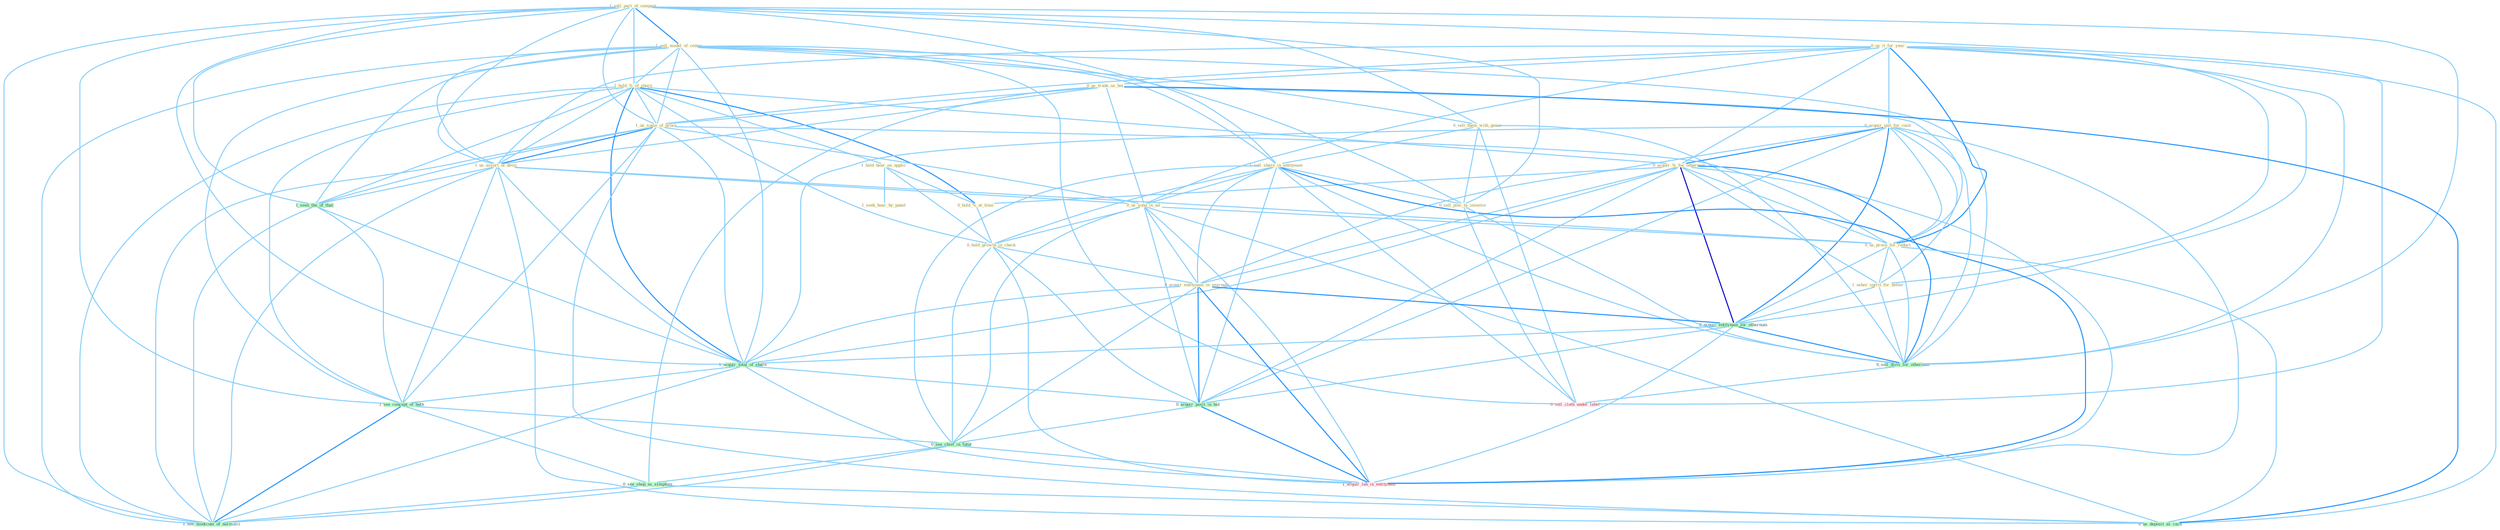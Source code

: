 Graph G{ 
    node
    [shape=polygon,style=filled,width=.5,height=.06,color="#BDFCC9",fixedsize=true,fontsize=4,
    fontcolor="#2f4f4f"];
    {node
    [color="#ffffe0", fontcolor="#8b7d6b"] "1_sell_part_of_compani " "1_sell_model_of_center " "0_sell_them_with_gener " "0_us_it_for_year " "1_hold_%_of_share " "1_hold_hear_on_applic " "0_acquir_unit_for_cash " "0_acquir_%_for_othernum " "1_seek_hear_by_panel " "0_us_trade_as_boi " "1_us_some_of_proce " "1_us_assort_of_devic " "0_hold_%_at_time " "1_sell_share_in_entitynam " "0_us_song_in_ad " "0_sell_piec_to_investor " "0_hold_growth_in_check " "0_acquir_entitynam_in_yearnum " "0_us_proce_for_reduct " "1_usher_spirit_for_better "}
{node [color="#fff0f5", fontcolor="#b22222"] "0_sell_cloth_under_label " "1_acquir_lab_in_entitynam "}
edge [color="#B0E2FF"];

	"1_sell_part_of_compani " -- "1_sell_model_of_center " [w="2", color="#1e90ff" , len=0.8];
	"1_sell_part_of_compani " -- "0_sell_them_with_gener " [w="1", color="#87cefa" ];
	"1_sell_part_of_compani " -- "1_hold_%_of_share " [w="1", color="#87cefa" ];
	"1_sell_part_of_compani " -- "1_us_some_of_proce " [w="1", color="#87cefa" ];
	"1_sell_part_of_compani " -- "1_us_assort_of_devic " [w="1", color="#87cefa" ];
	"1_sell_part_of_compani " -- "1_sell_share_in_entitynam " [w="1", color="#87cefa" ];
	"1_sell_part_of_compani " -- "0_sell_piec_to_investor " [w="1", color="#87cefa" ];
	"1_sell_part_of_compani " -- "1_seen_the_of_that " [w="1", color="#87cefa" ];
	"1_sell_part_of_compani " -- "0_sell_divis_for_othernum " [w="1", color="#87cefa" ];
	"1_sell_part_of_compani " -- "1_acquir_total_of_share " [w="1", color="#87cefa" ];
	"1_sell_part_of_compani " -- "0_sell_cloth_under_label " [w="1", color="#87cefa" ];
	"1_sell_part_of_compani " -- "1_see_concept_of_both " [w="1", color="#87cefa" ];
	"1_sell_part_of_compani " -- "1_see_modicum_of_normalci " [w="1", color="#87cefa" ];
	"1_sell_model_of_center " -- "0_sell_them_with_gener " [w="1", color="#87cefa" ];
	"1_sell_model_of_center " -- "1_hold_%_of_share " [w="1", color="#87cefa" ];
	"1_sell_model_of_center " -- "1_us_some_of_proce " [w="1", color="#87cefa" ];
	"1_sell_model_of_center " -- "1_us_assort_of_devic " [w="1", color="#87cefa" ];
	"1_sell_model_of_center " -- "1_sell_share_in_entitynam " [w="1", color="#87cefa" ];
	"1_sell_model_of_center " -- "0_sell_piec_to_investor " [w="1", color="#87cefa" ];
	"1_sell_model_of_center " -- "1_seen_the_of_that " [w="1", color="#87cefa" ];
	"1_sell_model_of_center " -- "0_sell_divis_for_othernum " [w="1", color="#87cefa" ];
	"1_sell_model_of_center " -- "1_acquir_total_of_share " [w="1", color="#87cefa" ];
	"1_sell_model_of_center " -- "0_sell_cloth_under_label " [w="1", color="#87cefa" ];
	"1_sell_model_of_center " -- "1_see_concept_of_both " [w="1", color="#87cefa" ];
	"1_sell_model_of_center " -- "1_see_modicum_of_normalci " [w="1", color="#87cefa" ];
	"0_sell_them_with_gener " -- "1_sell_share_in_entitynam " [w="1", color="#87cefa" ];
	"0_sell_them_with_gener " -- "0_sell_piec_to_investor " [w="1", color="#87cefa" ];
	"0_sell_them_with_gener " -- "0_sell_divis_for_othernum " [w="1", color="#87cefa" ];
	"0_sell_them_with_gener " -- "0_sell_cloth_under_label " [w="1", color="#87cefa" ];
	"0_us_it_for_year " -- "0_acquir_unit_for_cash " [w="1", color="#87cefa" ];
	"0_us_it_for_year " -- "0_acquir_%_for_othernum " [w="1", color="#87cefa" ];
	"0_us_it_for_year " -- "0_us_trade_as_boi " [w="1", color="#87cefa" ];
	"0_us_it_for_year " -- "1_us_some_of_proce " [w="1", color="#87cefa" ];
	"0_us_it_for_year " -- "1_us_assort_of_devic " [w="1", color="#87cefa" ];
	"0_us_it_for_year " -- "0_us_song_in_ad " [w="1", color="#87cefa" ];
	"0_us_it_for_year " -- "0_us_proce_for_reduct " [w="2", color="#1e90ff" , len=0.8];
	"0_us_it_for_year " -- "1_usher_spirit_for_better " [w="1", color="#87cefa" ];
	"0_us_it_for_year " -- "0_acquir_entitynam_for_othernum " [w="1", color="#87cefa" ];
	"0_us_it_for_year " -- "0_sell_divis_for_othernum " [w="1", color="#87cefa" ];
	"0_us_it_for_year " -- "0_us_deposit_as_cach " [w="1", color="#87cefa" ];
	"1_hold_%_of_share " -- "1_hold_hear_on_applic " [w="1", color="#87cefa" ];
	"1_hold_%_of_share " -- "0_acquir_%_for_othernum " [w="1", color="#87cefa" ];
	"1_hold_%_of_share " -- "1_us_some_of_proce " [w="1", color="#87cefa" ];
	"1_hold_%_of_share " -- "1_us_assort_of_devic " [w="1", color="#87cefa" ];
	"1_hold_%_of_share " -- "0_hold_%_at_time " [w="2", color="#1e90ff" , len=0.8];
	"1_hold_%_of_share " -- "0_hold_growth_in_check " [w="1", color="#87cefa" ];
	"1_hold_%_of_share " -- "1_seen_the_of_that " [w="1", color="#87cefa" ];
	"1_hold_%_of_share " -- "1_acquir_total_of_share " [w="2", color="#1e90ff" , len=0.8];
	"1_hold_%_of_share " -- "1_see_concept_of_both " [w="1", color="#87cefa" ];
	"1_hold_%_of_share " -- "1_see_modicum_of_normalci " [w="1", color="#87cefa" ];
	"1_hold_hear_on_applic " -- "1_seek_hear_by_panel " [w="1", color="#87cefa" ];
	"1_hold_hear_on_applic " -- "0_hold_%_at_time " [w="1", color="#87cefa" ];
	"1_hold_hear_on_applic " -- "0_hold_growth_in_check " [w="1", color="#87cefa" ];
	"0_acquir_unit_for_cash " -- "0_acquir_%_for_othernum " [w="2", color="#1e90ff" , len=0.8];
	"0_acquir_unit_for_cash " -- "0_acquir_entitynam_in_yearnum " [w="1", color="#87cefa" ];
	"0_acquir_unit_for_cash " -- "0_us_proce_for_reduct " [w="1", color="#87cefa" ];
	"0_acquir_unit_for_cash " -- "1_usher_spirit_for_better " [w="1", color="#87cefa" ];
	"0_acquir_unit_for_cash " -- "0_acquir_entitynam_for_othernum " [w="2", color="#1e90ff" , len=0.8];
	"0_acquir_unit_for_cash " -- "0_sell_divis_for_othernum " [w="1", color="#87cefa" ];
	"0_acquir_unit_for_cash " -- "1_acquir_total_of_share " [w="1", color="#87cefa" ];
	"0_acquir_unit_for_cash " -- "0_acquir_posit_in_bid " [w="1", color="#87cefa" ];
	"0_acquir_unit_for_cash " -- "1_acquir_lab_in_entitynam " [w="1", color="#87cefa" ];
	"0_acquir_%_for_othernum " -- "0_hold_%_at_time " [w="1", color="#87cefa" ];
	"0_acquir_%_for_othernum " -- "0_acquir_entitynam_in_yearnum " [w="1", color="#87cefa" ];
	"0_acquir_%_for_othernum " -- "0_us_proce_for_reduct " [w="1", color="#87cefa" ];
	"0_acquir_%_for_othernum " -- "1_usher_spirit_for_better " [w="1", color="#87cefa" ];
	"0_acquir_%_for_othernum " -- "0_acquir_entitynam_for_othernum " [w="3", color="#0000cd" , len=0.6];
	"0_acquir_%_for_othernum " -- "0_sell_divis_for_othernum " [w="2", color="#1e90ff" , len=0.8];
	"0_acquir_%_for_othernum " -- "1_acquir_total_of_share " [w="1", color="#87cefa" ];
	"0_acquir_%_for_othernum " -- "0_acquir_posit_in_bid " [w="1", color="#87cefa" ];
	"0_acquir_%_for_othernum " -- "1_acquir_lab_in_entitynam " [w="1", color="#87cefa" ];
	"0_us_trade_as_boi " -- "1_us_some_of_proce " [w="1", color="#87cefa" ];
	"0_us_trade_as_boi " -- "1_us_assort_of_devic " [w="1", color="#87cefa" ];
	"0_us_trade_as_boi " -- "0_us_song_in_ad " [w="1", color="#87cefa" ];
	"0_us_trade_as_boi " -- "0_us_proce_for_reduct " [w="1", color="#87cefa" ];
	"0_us_trade_as_boi " -- "0_see_shop_as_symptom " [w="1", color="#87cefa" ];
	"0_us_trade_as_boi " -- "0_us_deposit_as_cach " [w="2", color="#1e90ff" , len=0.8];
	"1_us_some_of_proce " -- "1_us_assort_of_devic " [w="2", color="#1e90ff" , len=0.8];
	"1_us_some_of_proce " -- "0_us_song_in_ad " [w="1", color="#87cefa" ];
	"1_us_some_of_proce " -- "0_us_proce_for_reduct " [w="1", color="#87cefa" ];
	"1_us_some_of_proce " -- "1_seen_the_of_that " [w="1", color="#87cefa" ];
	"1_us_some_of_proce " -- "1_acquir_total_of_share " [w="1", color="#87cefa" ];
	"1_us_some_of_proce " -- "1_see_concept_of_both " [w="1", color="#87cefa" ];
	"1_us_some_of_proce " -- "0_us_deposit_as_cach " [w="1", color="#87cefa" ];
	"1_us_some_of_proce " -- "1_see_modicum_of_normalci " [w="1", color="#87cefa" ];
	"1_us_assort_of_devic " -- "0_us_song_in_ad " [w="1", color="#87cefa" ];
	"1_us_assort_of_devic " -- "0_us_proce_for_reduct " [w="1", color="#87cefa" ];
	"1_us_assort_of_devic " -- "1_seen_the_of_that " [w="1", color="#87cefa" ];
	"1_us_assort_of_devic " -- "1_acquir_total_of_share " [w="1", color="#87cefa" ];
	"1_us_assort_of_devic " -- "1_see_concept_of_both " [w="1", color="#87cefa" ];
	"1_us_assort_of_devic " -- "0_us_deposit_as_cach " [w="1", color="#87cefa" ];
	"1_us_assort_of_devic " -- "1_see_modicum_of_normalci " [w="1", color="#87cefa" ];
	"0_hold_%_at_time " -- "0_hold_growth_in_check " [w="1", color="#87cefa" ];
	"1_sell_share_in_entitynam " -- "0_us_song_in_ad " [w="1", color="#87cefa" ];
	"1_sell_share_in_entitynam " -- "0_sell_piec_to_investor " [w="1", color="#87cefa" ];
	"1_sell_share_in_entitynam " -- "0_hold_growth_in_check " [w="1", color="#87cefa" ];
	"1_sell_share_in_entitynam " -- "0_acquir_entitynam_in_yearnum " [w="1", color="#87cefa" ];
	"1_sell_share_in_entitynam " -- "0_sell_divis_for_othernum " [w="1", color="#87cefa" ];
	"1_sell_share_in_entitynam " -- "0_sell_cloth_under_label " [w="1", color="#87cefa" ];
	"1_sell_share_in_entitynam " -- "0_acquir_posit_in_bid " [w="1", color="#87cefa" ];
	"1_sell_share_in_entitynam " -- "0_see_chief_in_futur " [w="1", color="#87cefa" ];
	"1_sell_share_in_entitynam " -- "1_acquir_lab_in_entitynam " [w="2", color="#1e90ff" , len=0.8];
	"0_us_song_in_ad " -- "0_hold_growth_in_check " [w="1", color="#87cefa" ];
	"0_us_song_in_ad " -- "0_acquir_entitynam_in_yearnum " [w="1", color="#87cefa" ];
	"0_us_song_in_ad " -- "0_us_proce_for_reduct " [w="1", color="#87cefa" ];
	"0_us_song_in_ad " -- "0_acquir_posit_in_bid " [w="1", color="#87cefa" ];
	"0_us_song_in_ad " -- "0_see_chief_in_futur " [w="1", color="#87cefa" ];
	"0_us_song_in_ad " -- "1_acquir_lab_in_entitynam " [w="1", color="#87cefa" ];
	"0_us_song_in_ad " -- "0_us_deposit_as_cach " [w="1", color="#87cefa" ];
	"0_sell_piec_to_investor " -- "0_sell_divis_for_othernum " [w="1", color="#87cefa" ];
	"0_sell_piec_to_investor " -- "0_sell_cloth_under_label " [w="1", color="#87cefa" ];
	"0_hold_growth_in_check " -- "0_acquir_entitynam_in_yearnum " [w="1", color="#87cefa" ];
	"0_hold_growth_in_check " -- "0_acquir_posit_in_bid " [w="1", color="#87cefa" ];
	"0_hold_growth_in_check " -- "0_see_chief_in_futur " [w="1", color="#87cefa" ];
	"0_hold_growth_in_check " -- "1_acquir_lab_in_entitynam " [w="1", color="#87cefa" ];
	"0_acquir_entitynam_in_yearnum " -- "0_acquir_entitynam_for_othernum " [w="2", color="#1e90ff" , len=0.8];
	"0_acquir_entitynam_in_yearnum " -- "1_acquir_total_of_share " [w="1", color="#87cefa" ];
	"0_acquir_entitynam_in_yearnum " -- "0_acquir_posit_in_bid " [w="2", color="#1e90ff" , len=0.8];
	"0_acquir_entitynam_in_yearnum " -- "0_see_chief_in_futur " [w="1", color="#87cefa" ];
	"0_acquir_entitynam_in_yearnum " -- "1_acquir_lab_in_entitynam " [w="2", color="#1e90ff" , len=0.8];
	"0_us_proce_for_reduct " -- "1_usher_spirit_for_better " [w="1", color="#87cefa" ];
	"0_us_proce_for_reduct " -- "0_acquir_entitynam_for_othernum " [w="1", color="#87cefa" ];
	"0_us_proce_for_reduct " -- "0_sell_divis_for_othernum " [w="1", color="#87cefa" ];
	"0_us_proce_for_reduct " -- "0_us_deposit_as_cach " [w="1", color="#87cefa" ];
	"1_usher_spirit_for_better " -- "0_acquir_entitynam_for_othernum " [w="1", color="#87cefa" ];
	"1_usher_spirit_for_better " -- "0_sell_divis_for_othernum " [w="1", color="#87cefa" ];
	"0_acquir_entitynam_for_othernum " -- "0_sell_divis_for_othernum " [w="2", color="#1e90ff" , len=0.8];
	"0_acquir_entitynam_for_othernum " -- "1_acquir_total_of_share " [w="1", color="#87cefa" ];
	"0_acquir_entitynam_for_othernum " -- "0_acquir_posit_in_bid " [w="1", color="#87cefa" ];
	"0_acquir_entitynam_for_othernum " -- "1_acquir_lab_in_entitynam " [w="1", color="#87cefa" ];
	"1_seen_the_of_that " -- "1_acquir_total_of_share " [w="1", color="#87cefa" ];
	"1_seen_the_of_that " -- "1_see_concept_of_both " [w="1", color="#87cefa" ];
	"1_seen_the_of_that " -- "1_see_modicum_of_normalci " [w="1", color="#87cefa" ];
	"0_sell_divis_for_othernum " -- "0_sell_cloth_under_label " [w="1", color="#87cefa" ];
	"1_acquir_total_of_share " -- "0_acquir_posit_in_bid " [w="1", color="#87cefa" ];
	"1_acquir_total_of_share " -- "1_see_concept_of_both " [w="1", color="#87cefa" ];
	"1_acquir_total_of_share " -- "1_acquir_lab_in_entitynam " [w="1", color="#87cefa" ];
	"1_acquir_total_of_share " -- "1_see_modicum_of_normalci " [w="1", color="#87cefa" ];
	"0_acquir_posit_in_bid " -- "0_see_chief_in_futur " [w="1", color="#87cefa" ];
	"0_acquir_posit_in_bid " -- "1_acquir_lab_in_entitynam " [w="2", color="#1e90ff" , len=0.8];
	"1_see_concept_of_both " -- "0_see_chief_in_futur " [w="1", color="#87cefa" ];
	"1_see_concept_of_both " -- "0_see_shop_as_symptom " [w="1", color="#87cefa" ];
	"1_see_concept_of_both " -- "1_see_modicum_of_normalci " [w="2", color="#1e90ff" , len=0.8];
	"0_see_chief_in_futur " -- "0_see_shop_as_symptom " [w="1", color="#87cefa" ];
	"0_see_chief_in_futur " -- "1_acquir_lab_in_entitynam " [w="1", color="#87cefa" ];
	"0_see_chief_in_futur " -- "1_see_modicum_of_normalci " [w="1", color="#87cefa" ];
	"0_see_shop_as_symptom " -- "0_us_deposit_as_cach " [w="1", color="#87cefa" ];
	"0_see_shop_as_symptom " -- "1_see_modicum_of_normalci " [w="1", color="#87cefa" ];
}
